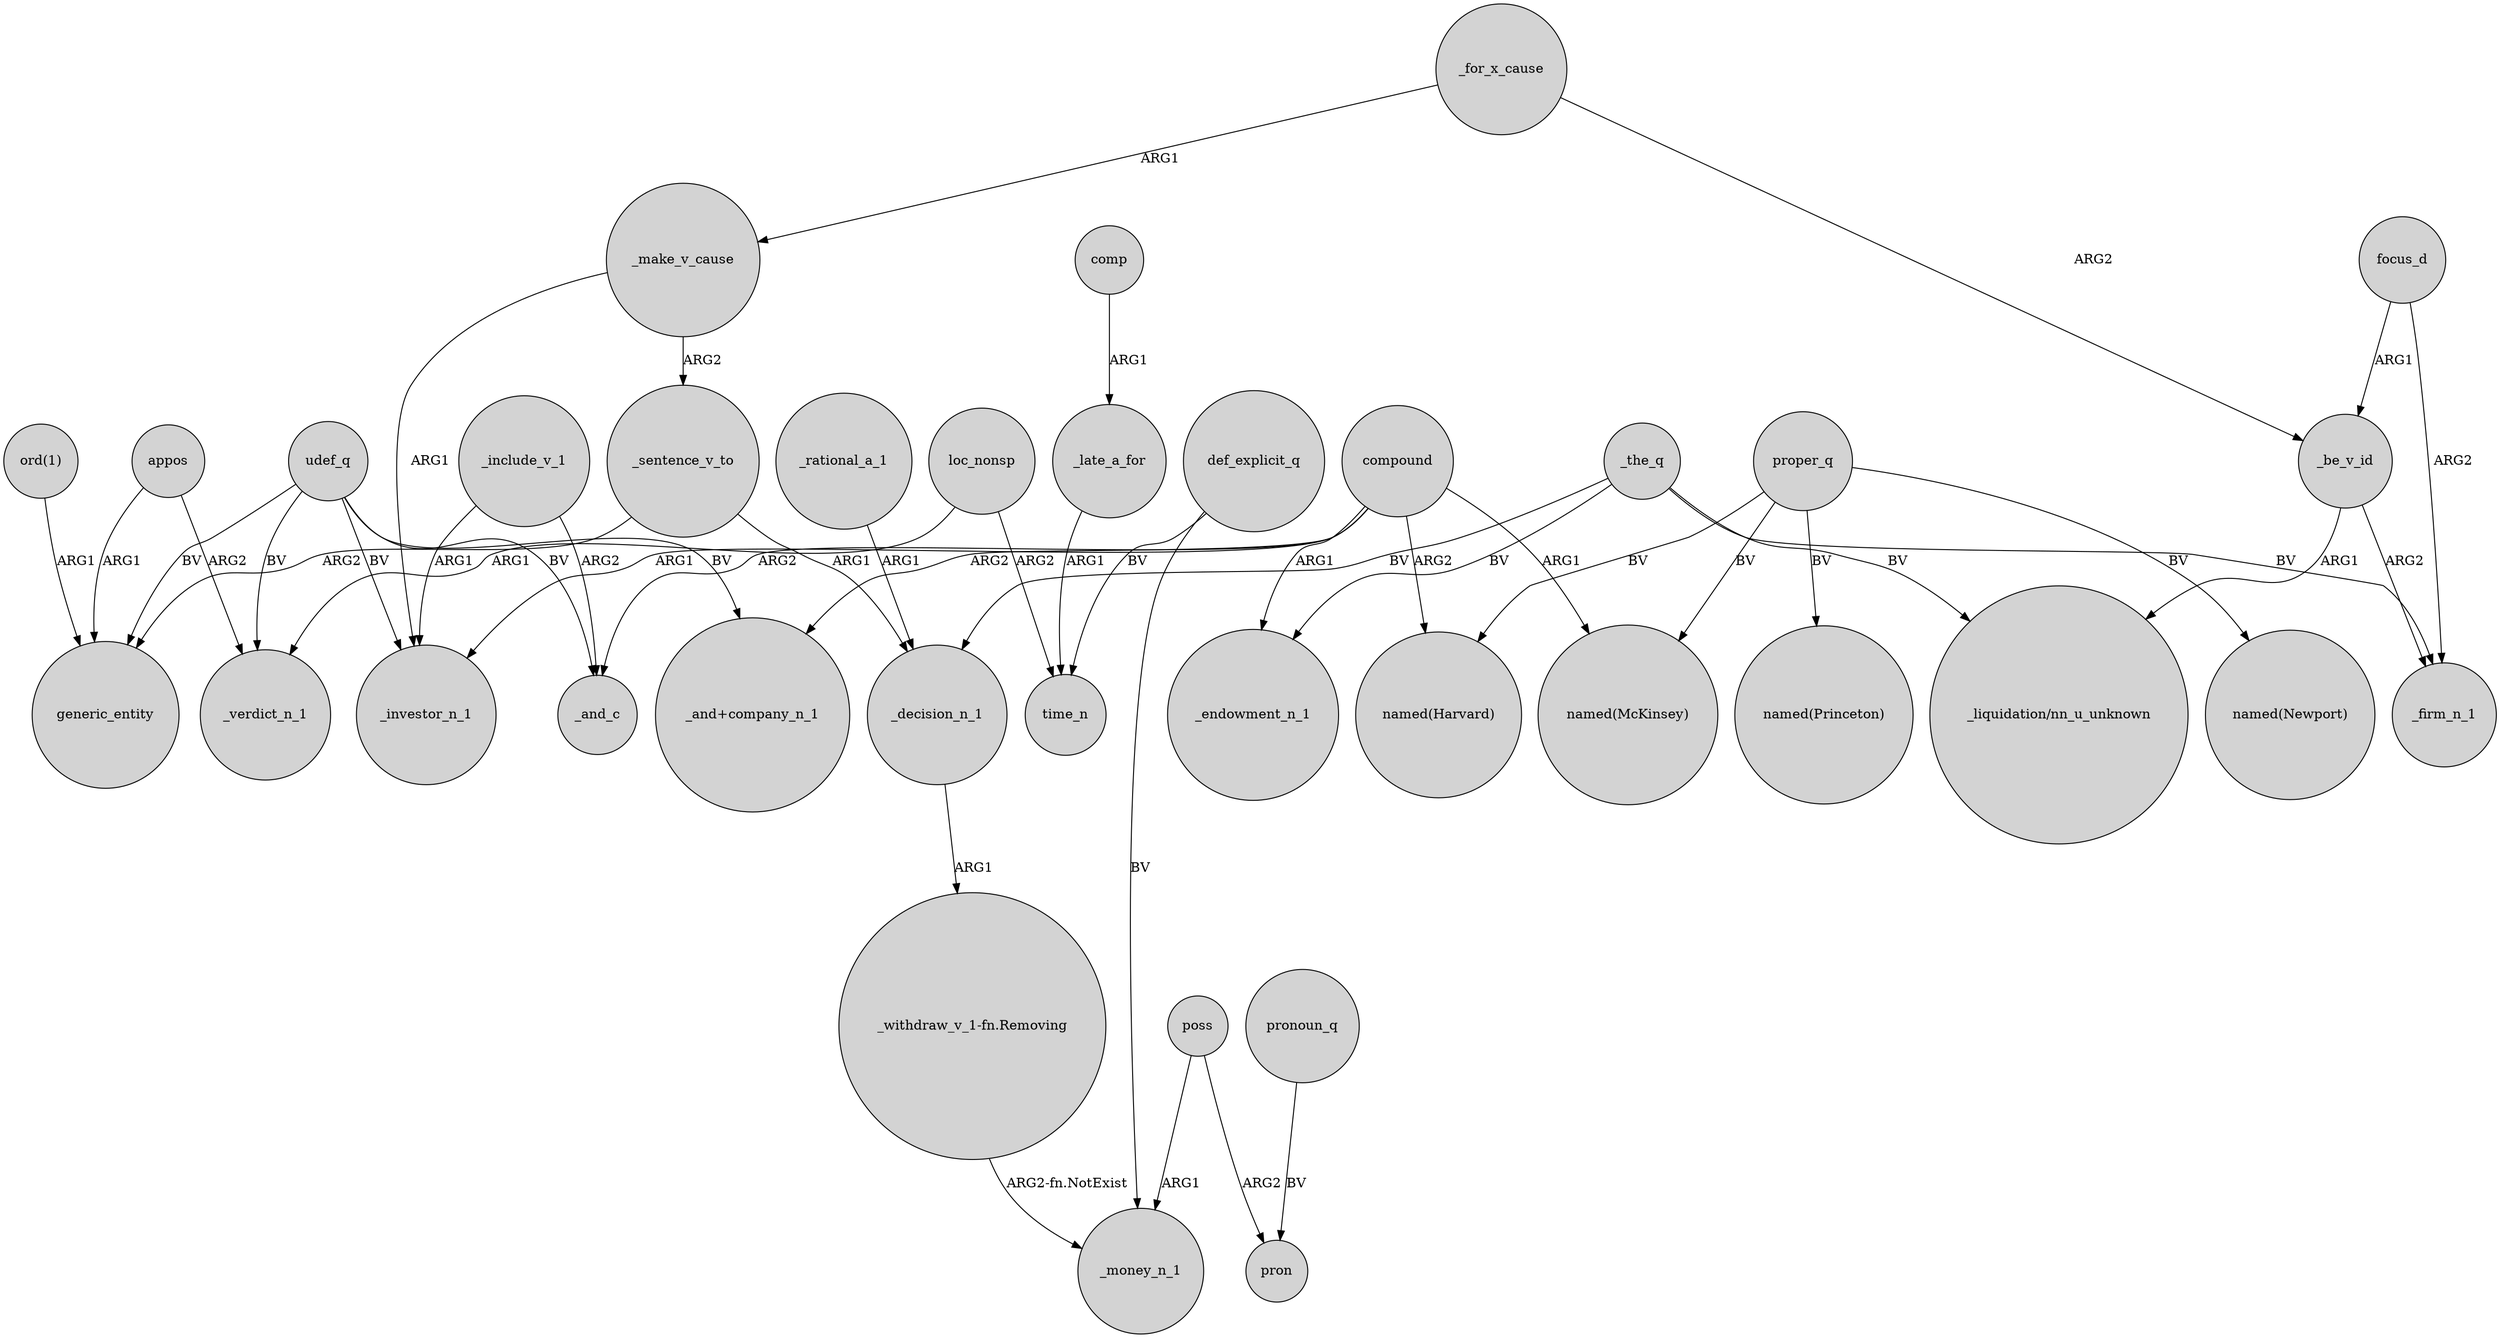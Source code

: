 digraph {
	node [shape=circle style=filled]
	"ord(1)" -> generic_entity [label=ARG1]
	_include_v_1 -> _and_c [label=ARG2]
	_the_q -> _endowment_n_1 [label=BV]
	"_withdraw_v_1-fn.Removing" -> _money_n_1 [label="ARG2-fn.NotExist"]
	proper_q -> "named(Princeton)" [label=BV]
	_make_v_cause -> _investor_n_1 [label=ARG1]
	appos -> _verdict_n_1 [label=ARG2]
	udef_q -> generic_entity [label=BV]
	comp -> _late_a_for [label=ARG1]
	poss -> pron [label=ARG2]
	udef_q -> _investor_n_1 [label=BV]
	proper_q -> "named(Newport)" [label=BV]
	compound -> "named(Harvard)" [label=ARG2]
	_sentence_v_to -> generic_entity [label=ARG2]
	udef_q -> _verdict_n_1 [label=BV]
	def_explicit_q -> time_n [label=BV]
	_for_x_cause -> _make_v_cause [label=ARG1]
	compound -> "named(McKinsey)" [label=ARG1]
	_rational_a_1 -> _decision_n_1 [label=ARG1]
	compound -> _endowment_n_1 [label=ARG1]
	loc_nonsp -> _verdict_n_1 [label=ARG1]
	_the_q -> _decision_n_1 [label=BV]
	proper_q -> "named(Harvard)" [label=BV]
	loc_nonsp -> time_n [label=ARG2]
	focus_d -> _firm_n_1 [label=ARG2]
	_include_v_1 -> _investor_n_1 [label=ARG1]
	appos -> generic_entity [label=ARG1]
	pronoun_q -> pron [label=BV]
	_decision_n_1 -> "_withdraw_v_1-fn.Removing" [label=ARG1]
	compound -> _and_c [label=ARG2]
	focus_d -> _be_v_id [label=ARG1]
	compound -> "_and+company_n_1" [label=ARG2]
	_make_v_cause -> _sentence_v_to [label=ARG2]
	poss -> _money_n_1 [label=ARG1]
	compound -> _investor_n_1 [label=ARG1]
	_sentence_v_to -> _decision_n_1 [label=ARG1]
	_the_q -> _firm_n_1 [label=BV]
	udef_q -> "_and+company_n_1" [label=BV]
	_be_v_id -> _firm_n_1 [label=ARG2]
	_late_a_for -> time_n [label=ARG1]
	udef_q -> _and_c [label=BV]
	_for_x_cause -> _be_v_id [label=ARG2]
	_the_q -> "_liquidation/nn_u_unknown" [label=BV]
	proper_q -> "named(McKinsey)" [label=BV]
	def_explicit_q -> _money_n_1 [label=BV]
	_be_v_id -> "_liquidation/nn_u_unknown" [label=ARG1]
}
